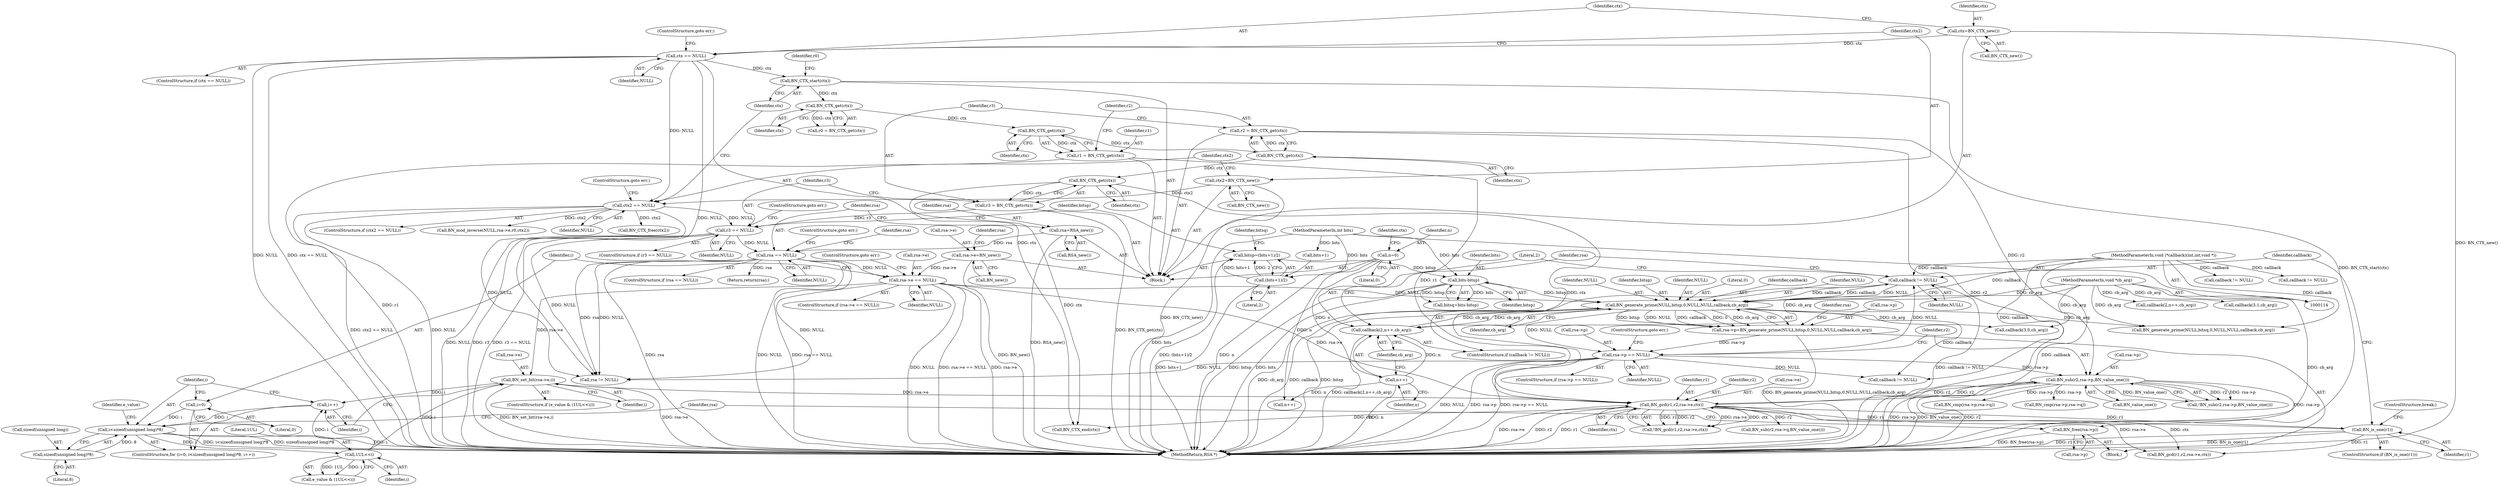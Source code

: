 digraph "0_openssl_db82b8f9bd432a59aea8e1014694e15fc457c2bb@API" {
"1000309" [label="(Call,BN_free(rsa->p))"];
"1000279" [label="(Call,BN_sub(r2,rsa->p,BN_value_one()))"];
"1000187" [label="(Call,r2 = BN_CTX_get(ctx))"];
"1000189" [label="(Call,BN_CTX_get(ctx))"];
"1000185" [label="(Call,BN_CTX_get(ctx))"];
"1000181" [label="(Call,BN_CTX_get(ctx))"];
"1000177" [label="(Call,BN_CTX_start(ctx))"];
"1000165" [label="(Call,ctx == NULL)"];
"1000161" [label="(Call,ctx=BN_CTX_new())"];
"1000288" [label="(Call,BN_gcd(r1,r2,rsa->e,ctx))"];
"1000297" [label="(Call,BN_is_one(r1))"];
"1000183" [label="(Call,r1 = BN_CTX_get(ctx))"];
"1000226" [label="(Call,rsa->e == NULL)"];
"1000220" [label="(Call,rsa->e=BN_new())"];
"1000216" [label="(Call,rsa == NULL)"];
"1000212" [label="(Call,rsa=RSA_new())"];
"1000196" [label="(Call,r3 == NULL)"];
"1000191" [label="(Call,r3 = BN_CTX_get(ctx))"];
"1000193" [label="(Call,BN_CTX_get(ctx))"];
"1000173" [label="(Call,ctx2 == NULL)"];
"1000169" [label="(Call,ctx2=BN_CTX_new())"];
"1000251" [label="(Call,BN_set_bit(rsa->e,i))"];
"1000248" [label="(Call,1UL<<i)"];
"1000236" [label="(Call,i<sizeof(unsigned long)*8)"];
"1000233" [label="(Call,i=0)"];
"1000242" [label="(Call,i++)"];
"1000238" [label="(Call,sizeof(unsigned long)*8)"];
"1000271" [label="(Call,rsa->p == NULL)"];
"1000258" [label="(Call,rsa->p=BN_generate_prime(NULL,bitsp,0,NULL,NULL,callback,cb_arg))"];
"1000262" [label="(Call,BN_generate_prime(NULL,bitsp,0,NULL,NULL,callback,cb_arg))"];
"1000301" [label="(Call,callback != NULL)"];
"1000117" [label="(MethodParameterIn,void (*callback)(int,int,void *))"];
"1000209" [label="(Call,bits-bitsp)"];
"1000115" [label="(MethodParameterIn,int bits)"];
"1000200" [label="(Call,bitsp=(bits+1)/2)"];
"1000202" [label="(Call,(bits+1)/2)"];
"1000304" [label="(Call,callback(2,n++,cb_arg))"];
"1000306" [label="(Call,n++)"];
"1000149" [label="(Call,n=0)"];
"1000118" [label="(MethodParameterIn,void *cb_arg)"];
"1000303" [label="(Identifier,NULL)"];
"1000353" [label="(Call,BN_gcd(r1,r2,rsa->e,ctx))"];
"1000219" [label="(ControlStructure,goto err;)"];
"1000195" [label="(ControlStructure,if (r3 == NULL))"];
"1000202" [label="(Call,(bits+1)/2)"];
"1000305" [label="(Literal,2)"];
"1000115" [label="(MethodParameterIn,int bits)"];
"1000267" [label="(Identifier,NULL)"];
"1000191" [label="(Call,r3 = BN_CTX_get(ctx))"];
"1000200" [label="(Call,bitsp=(bits+1)/2)"];
"1000164" [label="(ControlStructure,if (ctx == NULL))"];
"1000278" [label="(Call,!BN_sub(r2,rsa->p,BN_value_one()))"];
"1000389" [label="(Call,callback != NULL)"];
"1000222" [label="(Identifier,rsa)"];
"1000166" [label="(Identifier,ctx)"];
"1000281" [label="(Call,rsa->p)"];
"1000187" [label="(Call,r2 = BN_CTX_get(ctx))"];
"1000578" [label="(Call,BN_CTX_end(ctx))"];
"1000231" [label="(ControlStructure,goto err;)"];
"1000480" [label="(Call,BN_mod_inverse(NULL,rsa->e,r0,ctx2))"];
"1000214" [label="(Call,RSA_new())"];
"1000398" [label="(Call,BN_cmp(rsa->p,rsa->q))"];
"1000270" [label="(ControlStructure,if (rsa->p == NULL))"];
"1000220" [label="(Call,rsa->e=BN_new())"];
"1000265" [label="(Literal,0)"];
"1000203" [label="(Call,bits+1)"];
"1000155" [label="(Identifier,ctx)"];
"1000599" [label="(MethodReturn,RSA *)"];
"1000176" [label="(ControlStructure,goto err;)"];
"1000314" [label="(Call,callback != NULL)"];
"1000308" [label="(Identifier,cb_arg)"];
"1000190" [label="(Identifier,ctx)"];
"1000279" [label="(Call,BN_sub(r2,rsa->p,BN_value_one()))"];
"1000243" [label="(Identifier,i)"];
"1000236" [label="(Call,i<sizeof(unsigned long)*8)"];
"1000241" [label="(Literal,8)"];
"1000252" [label="(Call,rsa->e)"];
"1000268" [label="(Identifier,callback)"];
"1000189" [label="(Call,BN_CTX_get(ctx))"];
"1000307" [label="(Identifier,n)"];
"1000300" [label="(ControlStructure,if (callback != NULL))"];
"1000198" [label="(Identifier,NULL)"];
"1000186" [label="(Identifier,ctx)"];
"1000197" [label="(Identifier,r3)"];
"1000272" [label="(Call,rsa->p)"];
"1000228" [label="(Identifier,rsa)"];
"1000119" [label="(Block,)"];
"1000182" [label="(Identifier,ctx)"];
"1000224" [label="(Call,BN_new())"];
"1000258" [label="(Call,rsa->p=BN_generate_prime(NULL,bitsp,0,NULL,NULL,callback,cb_arg))"];
"1000180" [label="(Identifier,r0)"];
"1000212" [label="(Call,rsa=RSA_new())"];
"1000165" [label="(Call,ctx == NULL)"];
"1000260" [label="(Identifier,rsa)"];
"1000311" [label="(Identifier,rsa)"];
"1000192" [label="(Identifier,r3)"];
"1000297" [label="(Call,BN_is_one(r1))"];
"1000296" [label="(ControlStructure,if (BN_is_one(r1)))"];
"1000218" [label="(Identifier,NULL)"];
"1000226" [label="(Call,rsa->e == NULL)"];
"1000194" [label="(Identifier,ctx)"];
"1000215" [label="(ControlStructure,if (rsa == NULL))"];
"1000289" [label="(Identifier,r1)"];
"1000179" [label="(Call,r0 = BN_CTX_get(ctx))"];
"1000245" [label="(ControlStructure,if (e_value & (1UL<<i)))"];
"1000162" [label="(Identifier,ctx)"];
"1000225" [label="(ControlStructure,if (rsa->e == NULL))"];
"1000344" [label="(Call,BN_sub(r2,rsa->q,BN_value_one()))"];
"1000257" [label="(Block,)"];
"1000175" [label="(Identifier,NULL)"];
"1000242" [label="(Call,i++)"];
"1000381" [label="(Call,n++)"];
"1000262" [label="(Call,BN_generate_prime(NULL,bitsp,0,NULL,NULL,callback,cb_arg))"];
"1000151" [label="(Literal,0)"];
"1000177" [label="(Call,BN_CTX_start(ctx))"];
"1000248" [label="(Call,1UL<<i)"];
"1000217" [label="(Identifier,rsa)"];
"1000288" [label="(Call,BN_gcd(r1,r2,rsa->e,ctx))"];
"1000302" [label="(Identifier,callback)"];
"1000597" [label="(Return,return(rsa);)"];
"1000366" [label="(Call,BN_cmp(rsa->p,rsa->q))"];
"1000238" [label="(Call,sizeof(unsigned long)*8)"];
"1000171" [label="(Call,BN_CTX_new())"];
"1000251" [label="(Call,BN_set_bit(rsa->e,i))"];
"1000304" [label="(Call,callback(2,n++,cb_arg))"];
"1000230" [label="(Identifier,NULL)"];
"1000150" [label="(Identifier,n)"];
"1000169" [label="(Call,ctx2=BN_CTX_new())"];
"1000276" [label="(ControlStructure,goto err;)"];
"1000227" [label="(Call,rsa->e)"];
"1000306" [label="(Call,n++)"];
"1000209" [label="(Call,bits-bitsp)"];
"1000392" [label="(Call,callback(3,1,cb_arg))"];
"1000201" [label="(Identifier,bitsp)"];
"1000196" [label="(Call,r3 == NULL)"];
"1000290" [label="(Identifier,r2)"];
"1000249" [label="(Literal,1UL)"];
"1000174" [label="(Identifier,ctx2)"];
"1000327" [label="(Call,BN_generate_prime(NULL,bitsq,0,NULL,NULL,callback,cb_arg))"];
"1000310" [label="(Call,rsa->p)"];
"1000206" [label="(Literal,2)"];
"1000250" [label="(Identifier,i)"];
"1000188" [label="(Identifier,r2)"];
"1000247" [label="(Identifier,e_value)"];
"1000255" [label="(Identifier,i)"];
"1000184" [label="(Identifier,r1)"];
"1000173" [label="(Call,ctx2 == NULL)"];
"1000167" [label="(Identifier,NULL)"];
"1000271" [label="(Call,rsa->p == NULL)"];
"1000246" [label="(Call,e_value & (1UL<<i))"];
"1000269" [label="(Identifier,cb_arg)"];
"1000294" [label="(Identifier,ctx)"];
"1000232" [label="(ControlStructure,for (i=0; i<sizeof(unsigned long)*8; i++))"];
"1000233" [label="(Call,i=0)"];
"1000210" [label="(Identifier,bits)"];
"1000235" [label="(Literal,0)"];
"1000199" [label="(ControlStructure,goto err;)"];
"1000309" [label="(Call,BN_free(rsa->p))"];
"1000118" [label="(MethodParameterIn,void *cb_arg)"];
"1000589" [label="(Call,rsa != NULL)"];
"1000211" [label="(Identifier,bitsp)"];
"1000284" [label="(Call,BN_value_one())"];
"1000161" [label="(Call,ctx=BN_CTX_new())"];
"1000263" [label="(Identifier,NULL)"];
"1000178" [label="(Identifier,ctx)"];
"1000376" [label="(Call,callback != NULL)"];
"1000216" [label="(Call,rsa == NULL)"];
"1000298" [label="(Identifier,r1)"];
"1000207" [label="(Call,bitsq=bits-bitsp)"];
"1000299" [label="(ControlStructure,break;)"];
"1000163" [label="(Call,BN_CTX_new())"];
"1000275" [label="(Identifier,NULL)"];
"1000280" [label="(Identifier,r2)"];
"1000273" [label="(Identifier,rsa)"];
"1000266" [label="(Identifier,NULL)"];
"1000317" [label="(Call,callback(3,0,cb_arg))"];
"1000291" [label="(Call,rsa->e)"];
"1000170" [label="(Identifier,ctx2)"];
"1000221" [label="(Call,rsa->e)"];
"1000379" [label="(Call,callback(2,n++,cb_arg))"];
"1000208" [label="(Identifier,bitsq)"];
"1000582" [label="(Call,BN_CTX_free(ctx2))"];
"1000301" [label="(Call,callback != NULL)"];
"1000117" [label="(MethodParameterIn,void (*callback)(int,int,void *))"];
"1000183" [label="(Call,r1 = BN_CTX_get(ctx))"];
"1000234" [label="(Identifier,i)"];
"1000287" [label="(Call,!BN_gcd(r1,r2,rsa->e,ctx))"];
"1000237" [label="(Identifier,i)"];
"1000213" [label="(Identifier,rsa)"];
"1000181" [label="(Call,BN_CTX_get(ctx))"];
"1000168" [label="(ControlStructure,goto err;)"];
"1000185" [label="(Call,BN_CTX_get(ctx))"];
"1000264" [label="(Identifier,bitsp)"];
"1000149" [label="(Call,n=0)"];
"1000259" [label="(Call,rsa->p)"];
"1000193" [label="(Call,BN_CTX_get(ctx))"];
"1000172" [label="(ControlStructure,if (ctx2 == NULL))"];
"1000239" [label="(Call,sizeof(unsigned long))"];
"1000309" -> "1000257"  [label="AST: "];
"1000309" -> "1000310"  [label="CFG: "];
"1000310" -> "1000309"  [label="AST: "];
"1000260" -> "1000309"  [label="CFG: "];
"1000309" -> "1000599"  [label="DDG: BN_free(rsa->p)"];
"1000279" -> "1000309"  [label="DDG: rsa->p"];
"1000279" -> "1000278"  [label="AST: "];
"1000279" -> "1000284"  [label="CFG: "];
"1000280" -> "1000279"  [label="AST: "];
"1000281" -> "1000279"  [label="AST: "];
"1000284" -> "1000279"  [label="AST: "];
"1000278" -> "1000279"  [label="CFG: "];
"1000279" -> "1000599"  [label="DDG: BN_value_one()"];
"1000279" -> "1000599"  [label="DDG: r2"];
"1000279" -> "1000599"  [label="DDG: rsa->p"];
"1000279" -> "1000278"  [label="DDG: r2"];
"1000279" -> "1000278"  [label="DDG: rsa->p"];
"1000279" -> "1000278"  [label="DDG: BN_value_one()"];
"1000187" -> "1000279"  [label="DDG: r2"];
"1000288" -> "1000279"  [label="DDG: r2"];
"1000271" -> "1000279"  [label="DDG: rsa->p"];
"1000279" -> "1000288"  [label="DDG: r2"];
"1000279" -> "1000366"  [label="DDG: rsa->p"];
"1000279" -> "1000398"  [label="DDG: rsa->p"];
"1000187" -> "1000119"  [label="AST: "];
"1000187" -> "1000189"  [label="CFG: "];
"1000188" -> "1000187"  [label="AST: "];
"1000189" -> "1000187"  [label="AST: "];
"1000192" -> "1000187"  [label="CFG: "];
"1000187" -> "1000599"  [label="DDG: r2"];
"1000189" -> "1000187"  [label="DDG: ctx"];
"1000189" -> "1000190"  [label="CFG: "];
"1000190" -> "1000189"  [label="AST: "];
"1000185" -> "1000189"  [label="DDG: ctx"];
"1000189" -> "1000193"  [label="DDG: ctx"];
"1000185" -> "1000183"  [label="AST: "];
"1000185" -> "1000186"  [label="CFG: "];
"1000186" -> "1000185"  [label="AST: "];
"1000183" -> "1000185"  [label="CFG: "];
"1000185" -> "1000183"  [label="DDG: ctx"];
"1000181" -> "1000185"  [label="DDG: ctx"];
"1000181" -> "1000179"  [label="AST: "];
"1000181" -> "1000182"  [label="CFG: "];
"1000182" -> "1000181"  [label="AST: "];
"1000179" -> "1000181"  [label="CFG: "];
"1000181" -> "1000179"  [label="DDG: ctx"];
"1000177" -> "1000181"  [label="DDG: ctx"];
"1000177" -> "1000119"  [label="AST: "];
"1000177" -> "1000178"  [label="CFG: "];
"1000178" -> "1000177"  [label="AST: "];
"1000180" -> "1000177"  [label="CFG: "];
"1000177" -> "1000599"  [label="DDG: BN_CTX_start(ctx)"];
"1000165" -> "1000177"  [label="DDG: ctx"];
"1000165" -> "1000164"  [label="AST: "];
"1000165" -> "1000167"  [label="CFG: "];
"1000166" -> "1000165"  [label="AST: "];
"1000167" -> "1000165"  [label="AST: "];
"1000168" -> "1000165"  [label="CFG: "];
"1000170" -> "1000165"  [label="CFG: "];
"1000165" -> "1000599"  [label="DDG: NULL"];
"1000165" -> "1000599"  [label="DDG: ctx == NULL"];
"1000161" -> "1000165"  [label="DDG: ctx"];
"1000165" -> "1000173"  [label="DDG: NULL"];
"1000165" -> "1000578"  [label="DDG: ctx"];
"1000165" -> "1000589"  [label="DDG: NULL"];
"1000161" -> "1000119"  [label="AST: "];
"1000161" -> "1000163"  [label="CFG: "];
"1000162" -> "1000161"  [label="AST: "];
"1000163" -> "1000161"  [label="AST: "];
"1000166" -> "1000161"  [label="CFG: "];
"1000161" -> "1000599"  [label="DDG: BN_CTX_new()"];
"1000288" -> "1000287"  [label="AST: "];
"1000288" -> "1000294"  [label="CFG: "];
"1000289" -> "1000288"  [label="AST: "];
"1000290" -> "1000288"  [label="AST: "];
"1000291" -> "1000288"  [label="AST: "];
"1000294" -> "1000288"  [label="AST: "];
"1000287" -> "1000288"  [label="CFG: "];
"1000288" -> "1000599"  [label="DDG: rsa->e"];
"1000288" -> "1000599"  [label="DDG: r2"];
"1000288" -> "1000599"  [label="DDG: r1"];
"1000288" -> "1000287"  [label="DDG: r1"];
"1000288" -> "1000287"  [label="DDG: r2"];
"1000288" -> "1000287"  [label="DDG: rsa->e"];
"1000288" -> "1000287"  [label="DDG: ctx"];
"1000297" -> "1000288"  [label="DDG: r1"];
"1000183" -> "1000288"  [label="DDG: r1"];
"1000226" -> "1000288"  [label="DDG: rsa->e"];
"1000251" -> "1000288"  [label="DDG: rsa->e"];
"1000193" -> "1000288"  [label="DDG: ctx"];
"1000288" -> "1000297"  [label="DDG: r1"];
"1000288" -> "1000344"  [label="DDG: r2"];
"1000288" -> "1000353"  [label="DDG: rsa->e"];
"1000288" -> "1000353"  [label="DDG: ctx"];
"1000288" -> "1000578"  [label="DDG: ctx"];
"1000297" -> "1000296"  [label="AST: "];
"1000297" -> "1000298"  [label="CFG: "];
"1000298" -> "1000297"  [label="AST: "];
"1000299" -> "1000297"  [label="CFG: "];
"1000302" -> "1000297"  [label="CFG: "];
"1000297" -> "1000599"  [label="DDG: r1"];
"1000297" -> "1000599"  [label="DDG: BN_is_one(r1)"];
"1000297" -> "1000353"  [label="DDG: r1"];
"1000183" -> "1000119"  [label="AST: "];
"1000184" -> "1000183"  [label="AST: "];
"1000188" -> "1000183"  [label="CFG: "];
"1000183" -> "1000599"  [label="DDG: r1"];
"1000226" -> "1000225"  [label="AST: "];
"1000226" -> "1000230"  [label="CFG: "];
"1000227" -> "1000226"  [label="AST: "];
"1000230" -> "1000226"  [label="AST: "];
"1000231" -> "1000226"  [label="CFG: "];
"1000234" -> "1000226"  [label="CFG: "];
"1000226" -> "1000599"  [label="DDG: rsa->e == NULL"];
"1000226" -> "1000599"  [label="DDG: rsa->e"];
"1000226" -> "1000599"  [label="DDG: NULL"];
"1000220" -> "1000226"  [label="DDG: rsa->e"];
"1000216" -> "1000226"  [label="DDG: NULL"];
"1000226" -> "1000251"  [label="DDG: rsa->e"];
"1000226" -> "1000262"  [label="DDG: NULL"];
"1000226" -> "1000589"  [label="DDG: NULL"];
"1000220" -> "1000119"  [label="AST: "];
"1000220" -> "1000224"  [label="CFG: "];
"1000221" -> "1000220"  [label="AST: "];
"1000224" -> "1000220"  [label="AST: "];
"1000228" -> "1000220"  [label="CFG: "];
"1000220" -> "1000599"  [label="DDG: BN_new()"];
"1000216" -> "1000215"  [label="AST: "];
"1000216" -> "1000218"  [label="CFG: "];
"1000217" -> "1000216"  [label="AST: "];
"1000218" -> "1000216"  [label="AST: "];
"1000219" -> "1000216"  [label="CFG: "];
"1000222" -> "1000216"  [label="CFG: "];
"1000216" -> "1000599"  [label="DDG: rsa == NULL"];
"1000216" -> "1000599"  [label="DDG: rsa"];
"1000216" -> "1000599"  [label="DDG: NULL"];
"1000212" -> "1000216"  [label="DDG: rsa"];
"1000196" -> "1000216"  [label="DDG: NULL"];
"1000216" -> "1000589"  [label="DDG: rsa"];
"1000216" -> "1000589"  [label="DDG: NULL"];
"1000216" -> "1000597"  [label="DDG: rsa"];
"1000212" -> "1000119"  [label="AST: "];
"1000212" -> "1000214"  [label="CFG: "];
"1000213" -> "1000212"  [label="AST: "];
"1000214" -> "1000212"  [label="AST: "];
"1000217" -> "1000212"  [label="CFG: "];
"1000212" -> "1000599"  [label="DDG: RSA_new()"];
"1000196" -> "1000195"  [label="AST: "];
"1000196" -> "1000198"  [label="CFG: "];
"1000197" -> "1000196"  [label="AST: "];
"1000198" -> "1000196"  [label="AST: "];
"1000199" -> "1000196"  [label="CFG: "];
"1000201" -> "1000196"  [label="CFG: "];
"1000196" -> "1000599"  [label="DDG: r3"];
"1000196" -> "1000599"  [label="DDG: r3 == NULL"];
"1000196" -> "1000599"  [label="DDG: NULL"];
"1000191" -> "1000196"  [label="DDG: r3"];
"1000173" -> "1000196"  [label="DDG: NULL"];
"1000196" -> "1000589"  [label="DDG: NULL"];
"1000191" -> "1000119"  [label="AST: "];
"1000191" -> "1000193"  [label="CFG: "];
"1000192" -> "1000191"  [label="AST: "];
"1000193" -> "1000191"  [label="AST: "];
"1000197" -> "1000191"  [label="CFG: "];
"1000191" -> "1000599"  [label="DDG: BN_CTX_get(ctx)"];
"1000193" -> "1000191"  [label="DDG: ctx"];
"1000193" -> "1000194"  [label="CFG: "];
"1000194" -> "1000193"  [label="AST: "];
"1000193" -> "1000578"  [label="DDG: ctx"];
"1000173" -> "1000172"  [label="AST: "];
"1000173" -> "1000175"  [label="CFG: "];
"1000174" -> "1000173"  [label="AST: "];
"1000175" -> "1000173"  [label="AST: "];
"1000176" -> "1000173"  [label="CFG: "];
"1000178" -> "1000173"  [label="CFG: "];
"1000173" -> "1000599"  [label="DDG: ctx2 == NULL"];
"1000173" -> "1000599"  [label="DDG: NULL"];
"1000169" -> "1000173"  [label="DDG: ctx2"];
"1000173" -> "1000480"  [label="DDG: ctx2"];
"1000173" -> "1000582"  [label="DDG: ctx2"];
"1000173" -> "1000589"  [label="DDG: NULL"];
"1000169" -> "1000119"  [label="AST: "];
"1000169" -> "1000171"  [label="CFG: "];
"1000170" -> "1000169"  [label="AST: "];
"1000171" -> "1000169"  [label="AST: "];
"1000174" -> "1000169"  [label="CFG: "];
"1000169" -> "1000599"  [label="DDG: BN_CTX_new()"];
"1000251" -> "1000245"  [label="AST: "];
"1000251" -> "1000255"  [label="CFG: "];
"1000252" -> "1000251"  [label="AST: "];
"1000255" -> "1000251"  [label="AST: "];
"1000243" -> "1000251"  [label="CFG: "];
"1000251" -> "1000599"  [label="DDG: BN_set_bit(rsa->e,i)"];
"1000251" -> "1000599"  [label="DDG: rsa->e"];
"1000251" -> "1000242"  [label="DDG: i"];
"1000248" -> "1000251"  [label="DDG: i"];
"1000248" -> "1000246"  [label="AST: "];
"1000248" -> "1000250"  [label="CFG: "];
"1000249" -> "1000248"  [label="AST: "];
"1000250" -> "1000248"  [label="AST: "];
"1000246" -> "1000248"  [label="CFG: "];
"1000248" -> "1000242"  [label="DDG: i"];
"1000248" -> "1000246"  [label="DDG: 1UL"];
"1000248" -> "1000246"  [label="DDG: i"];
"1000236" -> "1000248"  [label="DDG: i"];
"1000236" -> "1000232"  [label="AST: "];
"1000236" -> "1000238"  [label="CFG: "];
"1000237" -> "1000236"  [label="AST: "];
"1000238" -> "1000236"  [label="AST: "];
"1000247" -> "1000236"  [label="CFG: "];
"1000260" -> "1000236"  [label="CFG: "];
"1000236" -> "1000599"  [label="DDG: i"];
"1000236" -> "1000599"  [label="DDG: i<sizeof(unsigned long)*8"];
"1000236" -> "1000599"  [label="DDG: sizeof(unsigned long)*8"];
"1000233" -> "1000236"  [label="DDG: i"];
"1000242" -> "1000236"  [label="DDG: i"];
"1000238" -> "1000236"  [label="DDG: 8"];
"1000233" -> "1000232"  [label="AST: "];
"1000233" -> "1000235"  [label="CFG: "];
"1000234" -> "1000233"  [label="AST: "];
"1000235" -> "1000233"  [label="AST: "];
"1000237" -> "1000233"  [label="CFG: "];
"1000242" -> "1000232"  [label="AST: "];
"1000242" -> "1000243"  [label="CFG: "];
"1000243" -> "1000242"  [label="AST: "];
"1000237" -> "1000242"  [label="CFG: "];
"1000238" -> "1000241"  [label="CFG: "];
"1000239" -> "1000238"  [label="AST: "];
"1000241" -> "1000238"  [label="AST: "];
"1000271" -> "1000270"  [label="AST: "];
"1000271" -> "1000275"  [label="CFG: "];
"1000272" -> "1000271"  [label="AST: "];
"1000275" -> "1000271"  [label="AST: "];
"1000276" -> "1000271"  [label="CFG: "];
"1000280" -> "1000271"  [label="CFG: "];
"1000271" -> "1000599"  [label="DDG: NULL"];
"1000271" -> "1000599"  [label="DDG: rsa->p"];
"1000271" -> "1000599"  [label="DDG: rsa->p == NULL"];
"1000258" -> "1000271"  [label="DDG: rsa->p"];
"1000262" -> "1000271"  [label="DDG: NULL"];
"1000271" -> "1000301"  [label="DDG: NULL"];
"1000271" -> "1000314"  [label="DDG: NULL"];
"1000271" -> "1000589"  [label="DDG: NULL"];
"1000258" -> "1000257"  [label="AST: "];
"1000258" -> "1000262"  [label="CFG: "];
"1000259" -> "1000258"  [label="AST: "];
"1000262" -> "1000258"  [label="AST: "];
"1000273" -> "1000258"  [label="CFG: "];
"1000258" -> "1000599"  [label="DDG: BN_generate_prime(NULL,bitsp,0,NULL,NULL,callback,cb_arg)"];
"1000262" -> "1000258"  [label="DDG: bitsp"];
"1000262" -> "1000258"  [label="DDG: NULL"];
"1000262" -> "1000258"  [label="DDG: callback"];
"1000262" -> "1000258"  [label="DDG: 0"];
"1000262" -> "1000258"  [label="DDG: cb_arg"];
"1000262" -> "1000269"  [label="CFG: "];
"1000263" -> "1000262"  [label="AST: "];
"1000264" -> "1000262"  [label="AST: "];
"1000265" -> "1000262"  [label="AST: "];
"1000266" -> "1000262"  [label="AST: "];
"1000267" -> "1000262"  [label="AST: "];
"1000268" -> "1000262"  [label="AST: "];
"1000269" -> "1000262"  [label="AST: "];
"1000262" -> "1000599"  [label="DDG: cb_arg"];
"1000262" -> "1000599"  [label="DDG: callback"];
"1000262" -> "1000599"  [label="DDG: bitsp"];
"1000301" -> "1000262"  [label="DDG: NULL"];
"1000301" -> "1000262"  [label="DDG: callback"];
"1000209" -> "1000262"  [label="DDG: bitsp"];
"1000117" -> "1000262"  [label="DDG: callback"];
"1000304" -> "1000262"  [label="DDG: cb_arg"];
"1000118" -> "1000262"  [label="DDG: cb_arg"];
"1000262" -> "1000301"  [label="DDG: callback"];
"1000262" -> "1000304"  [label="DDG: cb_arg"];
"1000262" -> "1000314"  [label="DDG: callback"];
"1000262" -> "1000317"  [label="DDG: cb_arg"];
"1000262" -> "1000327"  [label="DDG: cb_arg"];
"1000301" -> "1000300"  [label="AST: "];
"1000301" -> "1000303"  [label="CFG: "];
"1000302" -> "1000301"  [label="AST: "];
"1000303" -> "1000301"  [label="AST: "];
"1000305" -> "1000301"  [label="CFG: "];
"1000311" -> "1000301"  [label="CFG: "];
"1000301" -> "1000599"  [label="DDG: callback != NULL"];
"1000117" -> "1000301"  [label="DDG: callback"];
"1000117" -> "1000114"  [label="AST: "];
"1000117" -> "1000599"  [label="DDG: callback"];
"1000117" -> "1000314"  [label="DDG: callback"];
"1000117" -> "1000327"  [label="DDG: callback"];
"1000117" -> "1000376"  [label="DDG: callback"];
"1000117" -> "1000389"  [label="DDG: callback"];
"1000209" -> "1000207"  [label="AST: "];
"1000209" -> "1000211"  [label="CFG: "];
"1000210" -> "1000209"  [label="AST: "];
"1000211" -> "1000209"  [label="AST: "];
"1000207" -> "1000209"  [label="CFG: "];
"1000209" -> "1000599"  [label="DDG: bits"];
"1000209" -> "1000599"  [label="DDG: bitsp"];
"1000209" -> "1000207"  [label="DDG: bits"];
"1000209" -> "1000207"  [label="DDG: bitsp"];
"1000115" -> "1000209"  [label="DDG: bits"];
"1000200" -> "1000209"  [label="DDG: bitsp"];
"1000115" -> "1000114"  [label="AST: "];
"1000115" -> "1000599"  [label="DDG: bits"];
"1000115" -> "1000202"  [label="DDG: bits"];
"1000115" -> "1000203"  [label="DDG: bits"];
"1000200" -> "1000119"  [label="AST: "];
"1000200" -> "1000202"  [label="CFG: "];
"1000201" -> "1000200"  [label="AST: "];
"1000202" -> "1000200"  [label="AST: "];
"1000208" -> "1000200"  [label="CFG: "];
"1000200" -> "1000599"  [label="DDG: (bits+1)/2"];
"1000202" -> "1000200"  [label="DDG: bits+1"];
"1000202" -> "1000200"  [label="DDG: 2"];
"1000202" -> "1000206"  [label="CFG: "];
"1000203" -> "1000202"  [label="AST: "];
"1000206" -> "1000202"  [label="AST: "];
"1000202" -> "1000599"  [label="DDG: bits+1"];
"1000304" -> "1000300"  [label="AST: "];
"1000304" -> "1000308"  [label="CFG: "];
"1000305" -> "1000304"  [label="AST: "];
"1000306" -> "1000304"  [label="AST: "];
"1000308" -> "1000304"  [label="AST: "];
"1000311" -> "1000304"  [label="CFG: "];
"1000304" -> "1000599"  [label="DDG: callback(2,n++,cb_arg)"];
"1000306" -> "1000304"  [label="DDG: n"];
"1000118" -> "1000304"  [label="DDG: cb_arg"];
"1000306" -> "1000307"  [label="CFG: "];
"1000307" -> "1000306"  [label="AST: "];
"1000308" -> "1000306"  [label="CFG: "];
"1000306" -> "1000599"  [label="DDG: n"];
"1000149" -> "1000306"  [label="DDG: n"];
"1000306" -> "1000381"  [label="DDG: n"];
"1000149" -> "1000119"  [label="AST: "];
"1000149" -> "1000151"  [label="CFG: "];
"1000150" -> "1000149"  [label="AST: "];
"1000151" -> "1000149"  [label="AST: "];
"1000155" -> "1000149"  [label="CFG: "];
"1000149" -> "1000599"  [label="DDG: n"];
"1000149" -> "1000381"  [label="DDG: n"];
"1000118" -> "1000114"  [label="AST: "];
"1000118" -> "1000599"  [label="DDG: cb_arg"];
"1000118" -> "1000317"  [label="DDG: cb_arg"];
"1000118" -> "1000327"  [label="DDG: cb_arg"];
"1000118" -> "1000379"  [label="DDG: cb_arg"];
"1000118" -> "1000392"  [label="DDG: cb_arg"];
}

